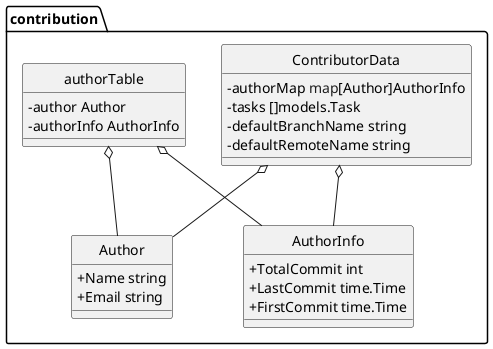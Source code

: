 @startuml
top to bottom direction
skinparam classAttributeIconSize 0
skinparam DefaultFontName Arial
skinparam DefaultFontSize 14
skinparam monochrome true
hide circle

namespace contribution {
    class Author << (S,Aquamarine) >> {
        + Name string
        + Email string

    }
    class AuthorInfo << (S,Aquamarine) >> {
        + TotalCommit int
        + LastCommit time.Time
        + FirstCommit time.Time

    }
    class ContributorData << (S,Aquamarine) >> {
        - authorMap <font color=blue>map</font>[Author]AuthorInfo
        - tasks []models.Task
        - defaultBranchName string
        - defaultRemoteName string

    }
    class authorTable << (S,Aquamarine) >> {
        - author Author
        - authorInfo AuthorInfo

    }
}

"contribution.ContributorData" o-- "contribution.Author"
"contribution.ContributorData" o-- "contribution.AuthorInfo" 
"contribution.authorTable" o-- "contribution.Author"
"contribution.authorTable" o-- "contribution.AuthorInfo"

@enduml